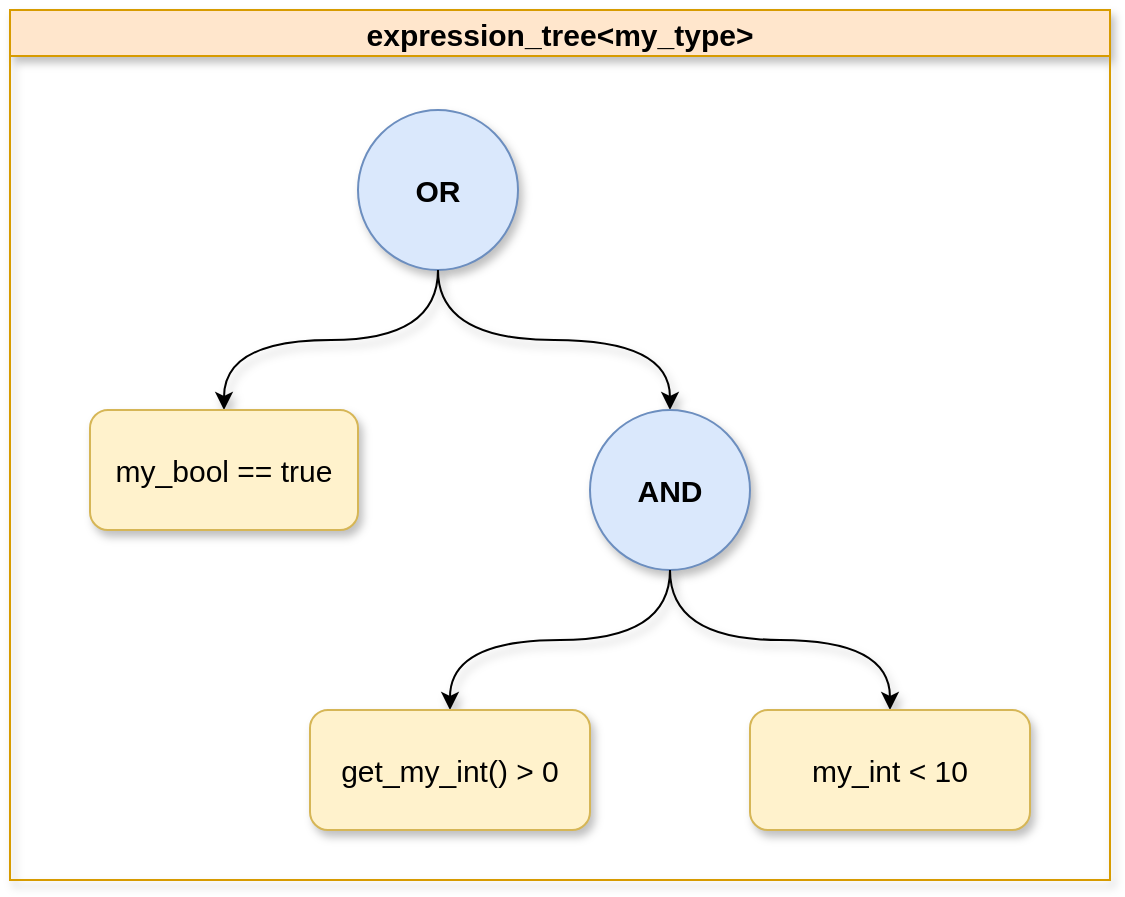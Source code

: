 <mxfile version="21.2.8" type="device">
  <diagram name="Page-1" id="MzqSHk1QGt0DU5yl56VU">
    <mxGraphModel dx="1360" dy="738" grid="1" gridSize="10" guides="1" tooltips="1" connect="1" arrows="1" fold="1" page="1" pageScale="1" pageWidth="827" pageHeight="1169" math="0" shadow="0">
      <root>
        <mxCell id="0" />
        <mxCell id="1" parent="0" />
        <mxCell id="4_OO1GRJjltScIyBnV0f-2" value="&lt;font style=&quot;font-size: 15px;&quot;&gt;expression_tree&amp;lt;my_type&amp;gt;&lt;/font&gt;" style="swimlane;whiteSpace=wrap;html=1;fillColor=#ffe6cc;strokeColor=#d79b00;shadow=1;" vertex="1" parent="1">
          <mxGeometry x="80" y="95" width="550" height="435" as="geometry" />
        </mxCell>
        <mxCell id="4_OO1GRJjltScIyBnV0f-4" value="&lt;font size=&quot;1&quot; style=&quot;&quot;&gt;&lt;b style=&quot;font-size: 15px;&quot;&gt;OR&lt;/b&gt;&lt;/font&gt;" style="ellipse;whiteSpace=wrap;html=1;aspect=fixed;fillColor=#dae8fc;strokeColor=#6c8ebf;shadow=1;" vertex="1" parent="4_OO1GRJjltScIyBnV0f-2">
          <mxGeometry x="174" y="50" width="80" height="80" as="geometry" />
        </mxCell>
        <mxCell id="4_OO1GRJjltScIyBnV0f-6" style="rounded=0;orthogonalLoop=1;jettySize=auto;html=1;exitX=0.5;exitY=0;exitDx=0;exitDy=0;entryX=0.5;entryY=1;entryDx=0;entryDy=0;startArrow=classic;startFill=1;endArrow=none;endFill=0;edgeStyle=orthogonalEdgeStyle;curved=1;shadow=1;" edge="1" parent="4_OO1GRJjltScIyBnV0f-2" source="4_OO1GRJjltScIyBnV0f-5" target="4_OO1GRJjltScIyBnV0f-4">
          <mxGeometry relative="1" as="geometry" />
        </mxCell>
        <mxCell id="4_OO1GRJjltScIyBnV0f-5" value="&lt;font style=&quot;font-size: 15px;&quot;&gt;my_bool == true&lt;/font&gt;" style="rounded=1;whiteSpace=wrap;html=1;fillColor=#fff2cc;strokeColor=#d6b656;shadow=1;" vertex="1" parent="4_OO1GRJjltScIyBnV0f-2">
          <mxGeometry x="40" y="200" width="134" height="60" as="geometry" />
        </mxCell>
        <mxCell id="4_OO1GRJjltScIyBnV0f-8" style="edgeStyle=orthogonalEdgeStyle;rounded=0;orthogonalLoop=1;jettySize=auto;html=1;exitX=0.5;exitY=0;exitDx=0;exitDy=0;entryX=0.5;entryY=1;entryDx=0;entryDy=0;curved=1;startArrow=classic;startFill=1;endArrow=none;endFill=0;shadow=1;" edge="1" parent="4_OO1GRJjltScIyBnV0f-2" source="4_OO1GRJjltScIyBnV0f-7" target="4_OO1GRJjltScIyBnV0f-4">
          <mxGeometry relative="1" as="geometry" />
        </mxCell>
        <mxCell id="4_OO1GRJjltScIyBnV0f-7" value="&lt;font style=&quot;font-size: 15px;&quot;&gt;&lt;b&gt;AND&lt;/b&gt;&lt;/font&gt;" style="ellipse;whiteSpace=wrap;html=1;aspect=fixed;fillColor=#dae8fc;strokeColor=#6c8ebf;shadow=1;" vertex="1" parent="4_OO1GRJjltScIyBnV0f-2">
          <mxGeometry x="290" y="200" width="80" height="80" as="geometry" />
        </mxCell>
        <mxCell id="4_OO1GRJjltScIyBnV0f-10" style="rounded=0;orthogonalLoop=1;jettySize=auto;html=1;exitX=0.5;exitY=0;exitDx=0;exitDy=0;entryX=0.5;entryY=1;entryDx=0;entryDy=0;startArrow=classic;startFill=1;endArrow=none;endFill=0;edgeStyle=orthogonalEdgeStyle;curved=1;shadow=1;" edge="1" parent="4_OO1GRJjltScIyBnV0f-2" source="4_OO1GRJjltScIyBnV0f-11" target="4_OO1GRJjltScIyBnV0f-7">
          <mxGeometry relative="1" as="geometry">
            <mxPoint x="328" y="280" as="targetPoint" />
          </mxGeometry>
        </mxCell>
        <mxCell id="4_OO1GRJjltScIyBnV0f-11" value="&lt;span style=&quot;font-size: 15px;&quot;&gt;get_my_int() &amp;gt; 0&lt;/span&gt;" style="rounded=1;whiteSpace=wrap;html=1;fillColor=#fff2cc;strokeColor=#d6b656;shadow=1;" vertex="1" parent="4_OO1GRJjltScIyBnV0f-2">
          <mxGeometry x="150" y="350" width="140" height="60" as="geometry" />
        </mxCell>
        <mxCell id="4_OO1GRJjltScIyBnV0f-12" style="rounded=0;orthogonalLoop=1;jettySize=auto;html=1;exitX=0.5;exitY=0;exitDx=0;exitDy=0;entryX=0.5;entryY=1;entryDx=0;entryDy=0;startArrow=classic;startFill=1;endArrow=none;endFill=0;edgeStyle=orthogonalEdgeStyle;curved=1;shadow=1;" edge="1" parent="4_OO1GRJjltScIyBnV0f-2" source="4_OO1GRJjltScIyBnV0f-13" target="4_OO1GRJjltScIyBnV0f-7">
          <mxGeometry relative="1" as="geometry">
            <mxPoint x="580" y="280" as="targetPoint" />
          </mxGeometry>
        </mxCell>
        <mxCell id="4_OO1GRJjltScIyBnV0f-13" value="&lt;span style=&quot;font-size: 15px;&quot;&gt;my_int &amp;lt; 10&lt;/span&gt;" style="rounded=1;whiteSpace=wrap;html=1;fillColor=#fff2cc;strokeColor=#d6b656;shadow=1;" vertex="1" parent="4_OO1GRJjltScIyBnV0f-2">
          <mxGeometry x="370" y="350" width="140" height="60" as="geometry" />
        </mxCell>
      </root>
    </mxGraphModel>
  </diagram>
</mxfile>
